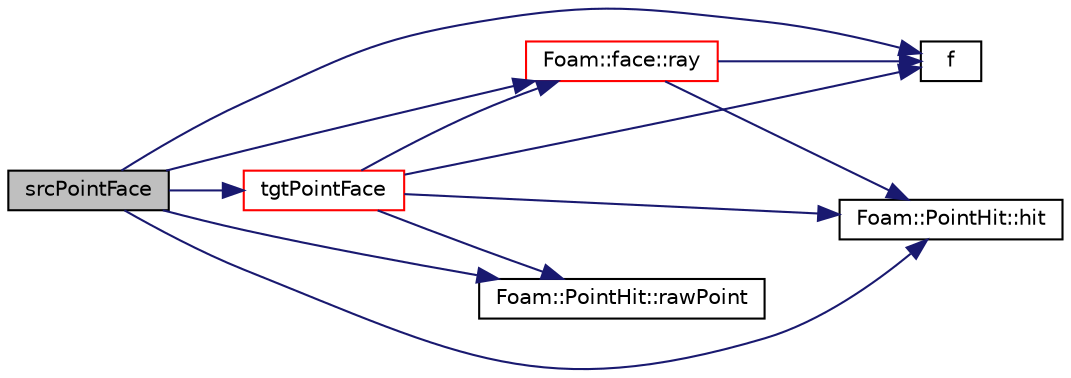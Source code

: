 digraph "srcPointFace"
{
  bgcolor="transparent";
  edge [fontname="Helvetica",fontsize="10",labelfontname="Helvetica",labelfontsize="10"];
  node [fontname="Helvetica",fontsize="10",shape=record];
  rankdir="LR";
  Node1 [label="srcPointFace",height=0.2,width=0.4,color="black", fillcolor="grey75", style="filled", fontcolor="black"];
  Node1 -> Node2 [color="midnightblue",fontsize="10",style="solid",fontname="Helvetica"];
  Node2 [label="f",height=0.2,width=0.4,color="black",URL="$a04067.html#a888be93833ac7a23170555c69c690288"];
  Node1 -> Node3 [color="midnightblue",fontsize="10",style="solid",fontname="Helvetica"];
  Node3 [label="Foam::PointHit::hit",height=0.2,width=0.4,color="black",URL="$a01923.html#ad963d38a624b8bf8b37c210109dba03c",tooltip="Is there a hit. "];
  Node1 -> Node4 [color="midnightblue",fontsize="10",style="solid",fontname="Helvetica"];
  Node4 [label="Foam::PointHit::rawPoint",height=0.2,width=0.4,color="black",URL="$a01923.html#a6c68a01f71e2d6a820e0f0e3540aff0f",tooltip="Return point with no checking. "];
  Node1 -> Node5 [color="midnightblue",fontsize="10",style="solid",fontname="Helvetica"];
  Node5 [label="Foam::face::ray",height=0.2,width=0.4,color="red",URL="$a00721.html#ac68371e675a335c343dfa54b1dbf662d",tooltip="Return potential intersection with face with a ray starting. "];
  Node5 -> Node2 [color="midnightblue",fontsize="10",style="solid",fontname="Helvetica"];
  Node5 -> Node3 [color="midnightblue",fontsize="10",style="solid",fontname="Helvetica"];
  Node1 -> Node6 [color="midnightblue",fontsize="10",style="solid",fontname="Helvetica"];
  Node6 [label="tgtPointFace",height=0.2,width=0.4,color="red",URL="$a00046.html#a2fd2642496a4e046272656f43039751b",tooltip="Return target patch face index of point on source patch face. "];
  Node6 -> Node2 [color="midnightblue",fontsize="10",style="solid",fontname="Helvetica"];
  Node6 -> Node5 [color="midnightblue",fontsize="10",style="solid",fontname="Helvetica"];
  Node6 -> Node3 [color="midnightblue",fontsize="10",style="solid",fontname="Helvetica"];
  Node6 -> Node4 [color="midnightblue",fontsize="10",style="solid",fontname="Helvetica"];
}
